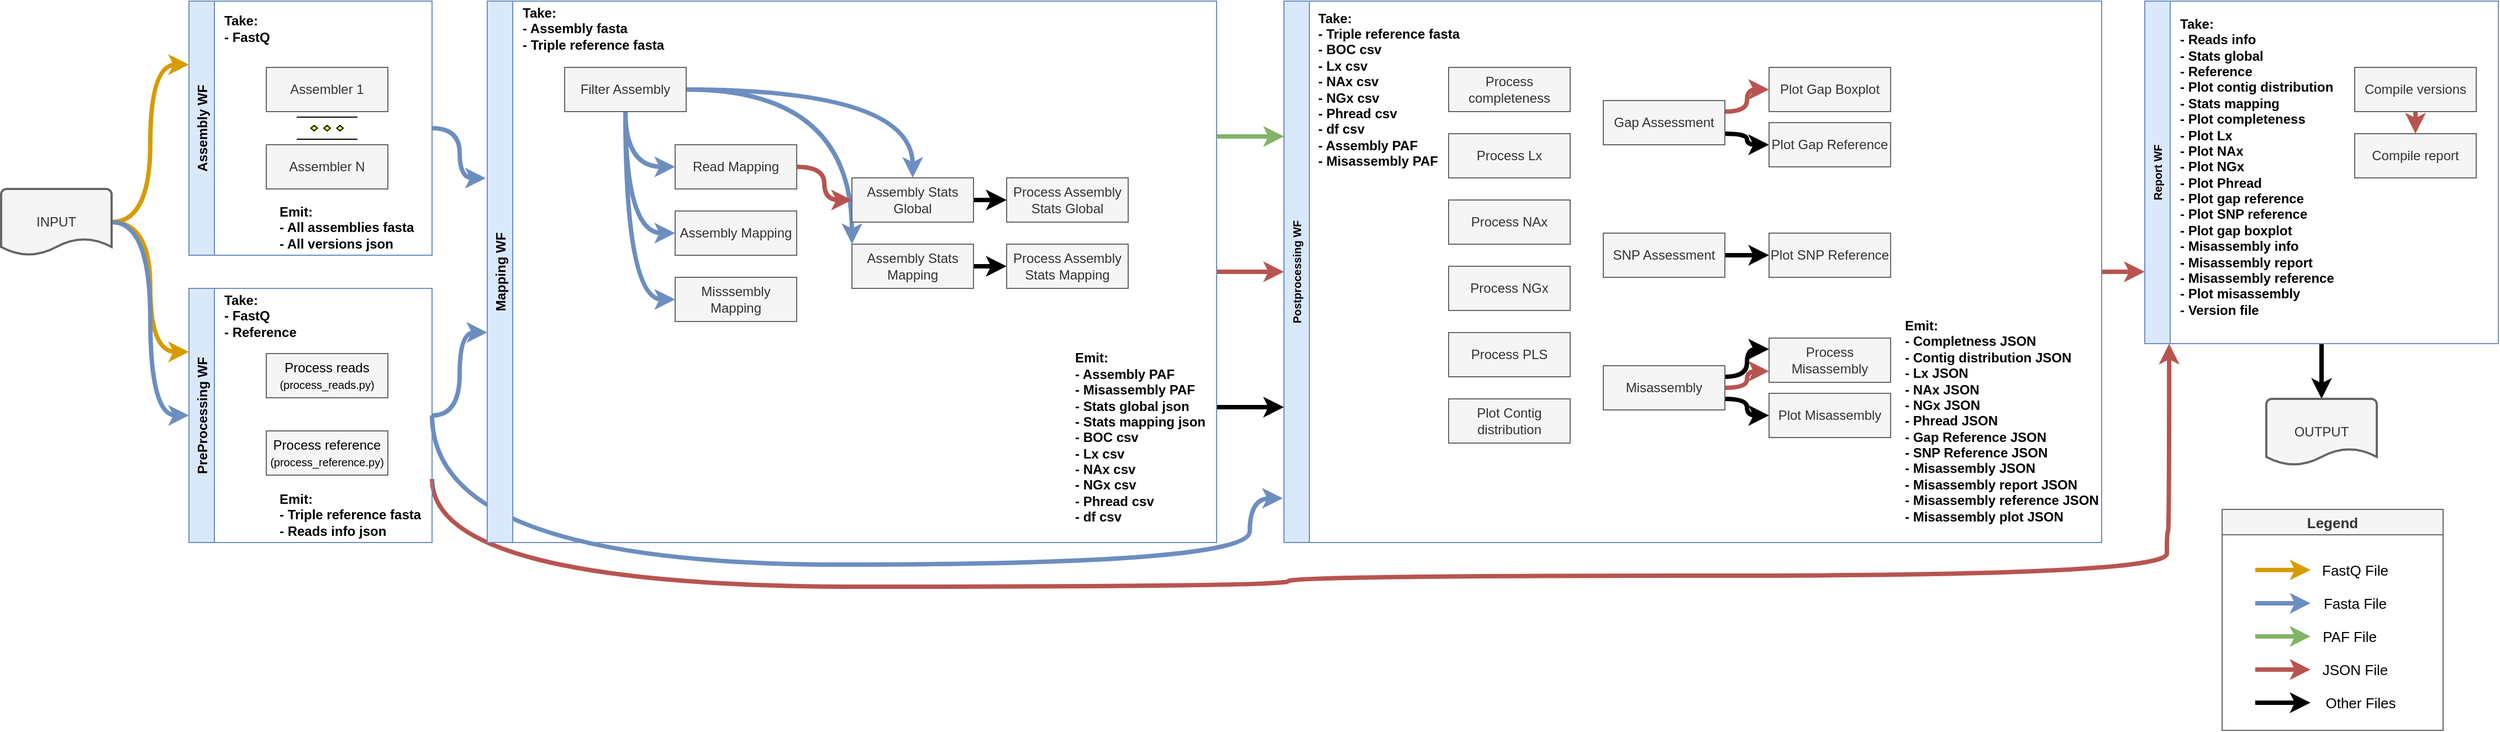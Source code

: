 <mxfile compressed="true" version="20.2.2" type="github"><diagram id="L3JVOThi_KwKU-qw43p4" name="Page-1"><mxGraphModel dx="946" dy="-181" grid="1" gridSize="10" guides="1" tooltips="1" connect="1" arrows="1" fold="1" page="1" pageScale="1" pageWidth="1169" pageHeight="827" math="0" shadow="0"><root><mxCell id="0"/><mxCell id="1" parent="0"/><mxCell id="0qf50a3RWWoPafWybqmz-42" style="edgeStyle=orthogonalEdgeStyle;rounded=0;orthogonalLoop=1;jettySize=auto;html=1;exitX=1;exitY=0.5;exitDx=0;exitDy=0;exitPerimeter=0;entryX=0;entryY=0.25;entryDx=0;entryDy=0;fillColor=#ffe6cc;strokeColor=#d79b00;strokeWidth=4;curved=1;" edge="1" parent="1" source="0qf50a3RWWoPafWybqmz-36" target="0qf50a3RWWoPafWybqmz-41"><mxGeometry relative="1" as="geometry"/></mxCell><mxCell id="0qf50a3RWWoPafWybqmz-71" style="edgeStyle=orthogonalEdgeStyle;curved=1;rounded=0;orthogonalLoop=1;jettySize=auto;html=1;exitX=1;exitY=0.5;exitDx=0;exitDy=0;exitPerimeter=0;entryX=0;entryY=0.25;entryDx=0;entryDy=0;fontSize=10;strokeWidth=4;fillColor=#ffe6cc;strokeColor=#d79b00;" edge="1" parent="1" source="0qf50a3RWWoPafWybqmz-36" target="0qf50a3RWWoPafWybqmz-38"><mxGeometry relative="1" as="geometry"/></mxCell><mxCell id="0qf50a3RWWoPafWybqmz-72" style="edgeStyle=orthogonalEdgeStyle;curved=1;rounded=0;orthogonalLoop=1;jettySize=auto;html=1;exitX=1;exitY=0.5;exitDx=0;exitDy=0;exitPerimeter=0;entryX=0;entryY=0.5;entryDx=0;entryDy=0;fontSize=10;strokeWidth=4;fillColor=#dae8fc;strokeColor=#6c8ebf;" edge="1" parent="1" source="0qf50a3RWWoPafWybqmz-36" target="0qf50a3RWWoPafWybqmz-38"><mxGeometry relative="1" as="geometry"/></mxCell><mxCell id="0qf50a3RWWoPafWybqmz-36" value="INPUT" style="strokeWidth=2;html=1;shape=mxgraph.flowchart.document2;whiteSpace=wrap;size=0.25;fillColor=#f5f5f5;fontColor=#333333;strokeColor=#666666;" vertex="1" parent="1"><mxGeometry x="20" y="1090" width="100" height="60" as="geometry"/></mxCell><mxCell id="0qf50a3RWWoPafWybqmz-79" style="edgeStyle=orthogonalEdgeStyle;curved=1;rounded=0;orthogonalLoop=1;jettySize=auto;html=1;exitX=1;exitY=0.5;exitDx=0;exitDy=0;entryX=0;entryY=0.612;entryDx=0;entryDy=0;fontSize=10;strokeWidth=4;fillColor=#dae8fc;strokeColor=#6c8ebf;entryPerimeter=0;" edge="1" parent="1" source="0qf50a3RWWoPafWybqmz-38" target="0qf50a3RWWoPafWybqmz-73"><mxGeometry relative="1" as="geometry"/></mxCell><mxCell id="0qf50a3RWWoPafWybqmz-102" style="edgeStyle=orthogonalEdgeStyle;curved=1;rounded=0;orthogonalLoop=1;jettySize=auto;html=1;exitX=1;exitY=0.5;exitDx=0;exitDy=0;fontSize=10;strokeWidth=4;fillColor=#dae8fc;strokeColor=#6c8ebf;" edge="1" parent="1" source="0qf50a3RWWoPafWybqmz-38"><mxGeometry relative="1" as="geometry"><mxPoint x="1180" y="1370" as="targetPoint"/><Array as="points"><mxPoint x="410" y="1430"/><mxPoint x="1150" y="1430"/><mxPoint x="1150" y="1370"/></Array></mxGeometry></mxCell><mxCell id="0qf50a3RWWoPafWybqmz-136" style="edgeStyle=orthogonalEdgeStyle;curved=1;rounded=0;orthogonalLoop=1;jettySize=auto;html=1;exitX=1;exitY=0.75;exitDx=0;exitDy=0;entryX=0.069;entryY=1;entryDx=0;entryDy=0;fontSize=10;strokeWidth=4;fillColor=#f8cecc;strokeColor=#b85450;entryPerimeter=0;" edge="1" parent="1" source="0qf50a3RWWoPafWybqmz-38" target="0qf50a3RWWoPafWybqmz-128"><mxGeometry relative="1" as="geometry"><Array as="points"><mxPoint x="410" y="1450"/><mxPoint x="1185" y="1450"/><mxPoint x="1185" y="1440"/><mxPoint x="1980" y="1440"/><mxPoint x="1980" y="1400"/><mxPoint x="1982" y="1400"/></Array></mxGeometry></mxCell><mxCell id="0qf50a3RWWoPafWybqmz-38" value="PreProcessing WF" style="swimlane;horizontal=0;fillColor=#dae8fc;strokeColor=#6c8ebf;" vertex="1" parent="1"><mxGeometry x="190" y="1180" width="220" height="230" as="geometry"/></mxCell><mxCell id="0qf50a3RWWoPafWybqmz-67" value="&lt;span style=&quot;color: rgb(0, 0, 0);&quot;&gt;Process reads&lt;/span&gt;&lt;br style=&quot;color: rgb(0, 0, 0);&quot;&gt;&lt;span style=&quot;color: rgb(0, 0, 0);&quot;&gt;&lt;font style=&quot;font-size: 10px;&quot;&gt;(process_reads.py)&lt;/font&gt;&lt;/span&gt;" style="rounded=0;whiteSpace=wrap;html=1;fillColor=#f5f5f5;fontColor=#333333;strokeColor=#666666;" vertex="1" parent="0qf50a3RWWoPafWybqmz-38"><mxGeometry x="70" y="59" width="110" height="40" as="geometry"/></mxCell><mxCell id="0qf50a3RWWoPafWybqmz-68" value="&lt;span style=&quot;color: rgb(0, 0, 0);&quot;&gt;Process reference&lt;/span&gt;&lt;br style=&quot;color: rgb(0, 0, 0);&quot;&gt;&lt;span style=&quot;color: rgb(0, 0, 0);&quot;&gt;&lt;font style=&quot;font-size: 10px;&quot;&gt;(process_reference.py)&lt;/font&gt;&lt;/span&gt;" style="rounded=0;whiteSpace=wrap;html=1;fillColor=#f5f5f5;fontColor=#333333;strokeColor=#666666;" vertex="1" parent="0qf50a3RWWoPafWybqmz-38"><mxGeometry x="70" y="129" width="110" height="40" as="geometry"/></mxCell><mxCell id="0qf50a3RWWoPafWybqmz-69" value="&lt;b&gt;Take:&lt;br&gt;- FastQ&lt;br&gt;- Reference&lt;br&gt;&lt;/b&gt;" style="text;html=1;strokeColor=none;fillColor=none;align=left;verticalAlign=middle;whiteSpace=wrap;rounded=0;" vertex="1" parent="0qf50a3RWWoPafWybqmz-38"><mxGeometry x="30" y="10" width="90" height="30" as="geometry"/></mxCell><mxCell id="0qf50a3RWWoPafWybqmz-70" value="&lt;b&gt;Emit:&lt;br&gt;- Triple reference fasta&lt;br&gt;- Reads info json&lt;br&gt;&lt;/b&gt;" style="text;html=1;strokeColor=none;fillColor=none;align=left;verticalAlign=middle;whiteSpace=wrap;rounded=0;" vertex="1" parent="0qf50a3RWWoPafWybqmz-38"><mxGeometry x="80" y="190" width="140" height="30" as="geometry"/></mxCell><mxCell id="0qf50a3RWWoPafWybqmz-80" style="edgeStyle=orthogonalEdgeStyle;curved=1;rounded=0;orthogonalLoop=1;jettySize=auto;html=1;exitX=1;exitY=0.5;exitDx=0;exitDy=0;entryX=-0.002;entryY=0.327;entryDx=0;entryDy=0;fontSize=10;strokeWidth=4;fillColor=#dae8fc;strokeColor=#6c8ebf;entryPerimeter=0;" edge="1" parent="1" source="0qf50a3RWWoPafWybqmz-41" target="0qf50a3RWWoPafWybqmz-73"><mxGeometry relative="1" as="geometry"/></mxCell><mxCell id="0qf50a3RWWoPafWybqmz-41" value="Assembly WF" style="swimlane;horizontal=0;fillColor=#dae8fc;strokeColor=#6c8ebf;" vertex="1" parent="1"><mxGeometry x="190" y="920" width="220" height="230" as="geometry"/></mxCell><mxCell id="0qf50a3RWWoPafWybqmz-47" value="&lt;b&gt;Take:&lt;br&gt;- FastQ&lt;br&gt;&lt;/b&gt;" style="text;html=1;strokeColor=none;fillColor=none;align=left;verticalAlign=middle;whiteSpace=wrap;rounded=0;" vertex="1" parent="0qf50a3RWWoPafWybqmz-41"><mxGeometry x="30" y="10" width="60" height="30" as="geometry"/></mxCell><mxCell id="0qf50a3RWWoPafWybqmz-62" value="&lt;b&gt;Emit:&lt;br&gt;- All assemblies fasta&lt;br&gt;- All versions json&lt;br&gt;&lt;/b&gt;" style="text;html=1;strokeColor=none;fillColor=none;align=left;verticalAlign=middle;whiteSpace=wrap;rounded=0;" vertex="1" parent="0qf50a3RWWoPafWybqmz-41"><mxGeometry x="80" y="190" width="134" height="30" as="geometry"/></mxCell><mxCell id="0qf50a3RWWoPafWybqmz-64" value="Assembler 1" style="rounded=0;whiteSpace=wrap;html=1;fillColor=#f5f5f5;fontColor=#333333;strokeColor=#666666;" vertex="1" parent="0qf50a3RWWoPafWybqmz-41"><mxGeometry x="70" y="60" width="110" height="40" as="geometry"/></mxCell><mxCell id="0qf50a3RWWoPafWybqmz-65" value="Assembler N" style="rounded=0;whiteSpace=wrap;html=1;fillColor=#f5f5f5;fontColor=#333333;strokeColor=#666666;" vertex="1" parent="0qf50a3RWWoPafWybqmz-41"><mxGeometry x="70" y="130" width="110" height="40" as="geometry"/></mxCell><mxCell id="0qf50a3RWWoPafWybqmz-66" value="" style="verticalLabelPosition=bottom;verticalAlign=top;html=1;shape=mxgraph.flowchart.parallel_mode;pointerEvents=1;fontSize=13;" vertex="1" parent="0qf50a3RWWoPafWybqmz-41"><mxGeometry x="97.5" y="105" width="55" height="20" as="geometry"/></mxCell><mxCell id="0qf50a3RWWoPafWybqmz-49" value="Legend" style="swimlane;fontStyle=1;fontSize=13;fillColor=#f5f5f5;fontColor=#333333;strokeColor=#666666;" vertex="1" parent="1"><mxGeometry x="2030" y="1380" width="200" height="200" as="geometry"/></mxCell><mxCell id="0qf50a3RWWoPafWybqmz-50" value="FastQ File" style="text;html=1;align=center;verticalAlign=middle;resizable=0;points=[];autosize=1;strokeColor=none;fillColor=none;fontSize=13;" vertex="1" parent="0qf50a3RWWoPafWybqmz-49"><mxGeometry x="80" y="40" width="80" height="30" as="geometry"/></mxCell><mxCell id="0qf50a3RWWoPafWybqmz-52" value="Fasta File" style="text;html=1;align=center;verticalAlign=middle;resizable=0;points=[];autosize=1;strokeColor=none;fillColor=none;fontSize=13;" vertex="1" parent="0qf50a3RWWoPafWybqmz-49"><mxGeometry x="80" y="70" width="80" height="30" as="geometry"/></mxCell><mxCell id="0qf50a3RWWoPafWybqmz-53" value="" style="endArrow=classic;html=1;rounded=0;fontSize=13;strokeWidth=4;fillColor=#dae8fc;strokeColor=#6c8ebf;" edge="1" parent="0qf50a3RWWoPafWybqmz-49" target="0qf50a3RWWoPafWybqmz-52"><mxGeometry width="50" height="50" relative="1" as="geometry"><mxPoint x="30" y="85" as="sourcePoint"/><mxPoint x="760" y="190" as="targetPoint"/></mxGeometry></mxCell><mxCell id="0qf50a3RWWoPafWybqmz-54" value="PAF File" style="text;html=1;align=center;verticalAlign=middle;resizable=0;points=[];autosize=1;strokeColor=none;fillColor=none;fontSize=13;" vertex="1" parent="0qf50a3RWWoPafWybqmz-49"><mxGeometry x="80" y="100" width="70" height="30" as="geometry"/></mxCell><mxCell id="0qf50a3RWWoPafWybqmz-55" value="" style="endArrow=classic;html=1;rounded=0;fontSize=13;strokeWidth=4;fillColor=#d5e8d4;strokeColor=#82b366;" edge="1" parent="0qf50a3RWWoPafWybqmz-49" target="0qf50a3RWWoPafWybqmz-54"><mxGeometry width="50" height="50" relative="1" as="geometry"><mxPoint x="30" y="115" as="sourcePoint"/><mxPoint x="760" y="220" as="targetPoint"/></mxGeometry></mxCell><mxCell id="0qf50a3RWWoPafWybqmz-56" value="JSON File" style="text;html=1;align=center;verticalAlign=middle;resizable=0;points=[];autosize=1;strokeColor=none;fillColor=none;fontSize=13;" vertex="1" parent="0qf50a3RWWoPafWybqmz-49"><mxGeometry x="80" y="130" width="80" height="30" as="geometry"/></mxCell><mxCell id="0qf50a3RWWoPafWybqmz-57" value="" style="endArrow=classic;html=1;rounded=0;fontSize=13;strokeWidth=4;fillColor=#f8cecc;strokeColor=#b85450;" edge="1" parent="0qf50a3RWWoPafWybqmz-49" target="0qf50a3RWWoPafWybqmz-56"><mxGeometry width="50" height="50" relative="1" as="geometry"><mxPoint x="30" y="145" as="sourcePoint"/><mxPoint x="760" y="250" as="targetPoint"/></mxGeometry></mxCell><mxCell id="0qf50a3RWWoPafWybqmz-58" value="Other Files" style="text;html=1;align=center;verticalAlign=middle;resizable=0;points=[];autosize=1;strokeColor=none;fillColor=none;fontSize=13;" vertex="1" parent="0qf50a3RWWoPafWybqmz-49"><mxGeometry x="80" y="160" width="90" height="30" as="geometry"/></mxCell><mxCell id="0qf50a3RWWoPafWybqmz-59" value="" style="endArrow=classic;html=1;rounded=0;fontSize=13;strokeWidth=4;" edge="1" parent="0qf50a3RWWoPafWybqmz-49" target="0qf50a3RWWoPafWybqmz-58"><mxGeometry width="50" height="50" relative="1" as="geometry"><mxPoint x="30" y="175" as="sourcePoint"/><mxPoint x="760" y="280" as="targetPoint"/></mxGeometry></mxCell><mxCell id="0qf50a3RWWoPafWybqmz-61" value="" style="endArrow=classic;html=1;rounded=0;fontSize=13;strokeWidth=4;fillColor=#ffe6cc;strokeColor=#d79b00;" edge="1" parent="0qf50a3RWWoPafWybqmz-49"><mxGeometry width="50" height="50" relative="1" as="geometry"><mxPoint x="30" y="54.83" as="sourcePoint"/><mxPoint x="80" y="54.83" as="targetPoint"/></mxGeometry></mxCell><mxCell id="0qf50a3RWWoPafWybqmz-98" style="edgeStyle=orthogonalEdgeStyle;curved=1;rounded=0;orthogonalLoop=1;jettySize=auto;html=1;exitX=1;exitY=0.25;exitDx=0;exitDy=0;entryX=0;entryY=0.25;entryDx=0;entryDy=0;fontSize=10;strokeWidth=4;fillColor=#d5e8d4;strokeColor=#82b366;" edge="1" parent="1" source="0qf50a3RWWoPafWybqmz-73" target="0qf50a3RWWoPafWybqmz-97"><mxGeometry relative="1" as="geometry"/></mxCell><mxCell id="0qf50a3RWWoPafWybqmz-99" style="edgeStyle=orthogonalEdgeStyle;curved=1;rounded=0;orthogonalLoop=1;jettySize=auto;html=1;exitX=1;exitY=0.5;exitDx=0;exitDy=0;entryX=0;entryY=0.5;entryDx=0;entryDy=0;fontSize=10;strokeWidth=4;fillColor=#f8cecc;strokeColor=#b85450;" edge="1" parent="1" source="0qf50a3RWWoPafWybqmz-73" target="0qf50a3RWWoPafWybqmz-97"><mxGeometry relative="1" as="geometry"/></mxCell><mxCell id="0qf50a3RWWoPafWybqmz-100" style="edgeStyle=orthogonalEdgeStyle;curved=1;rounded=0;orthogonalLoop=1;jettySize=auto;html=1;exitX=1;exitY=0.75;exitDx=0;exitDy=0;entryX=0;entryY=0.75;entryDx=0;entryDy=0;fontSize=10;strokeWidth=4;" edge="1" parent="1" source="0qf50a3RWWoPafWybqmz-73" target="0qf50a3RWWoPafWybqmz-97"><mxGeometry relative="1" as="geometry"/></mxCell><mxCell id="0qf50a3RWWoPafWybqmz-73" value="Mapping WF" style="swimlane;horizontal=0;fillColor=#dae8fc;strokeColor=#6c8ebf;startSize=23;" vertex="1" parent="1"><mxGeometry x="460" y="920" width="660" height="490" as="geometry"/></mxCell><mxCell id="0qf50a3RWWoPafWybqmz-74" value="&lt;b&gt;Take:&lt;br&gt;- Assembly fasta&lt;br&gt;- Triple reference fasta&lt;br&gt;&lt;/b&gt;" style="text;html=1;strokeColor=none;fillColor=none;align=left;verticalAlign=middle;whiteSpace=wrap;rounded=0;" vertex="1" parent="0qf50a3RWWoPafWybqmz-73"><mxGeometry x="30" y="10" width="140" height="30" as="geometry"/></mxCell><mxCell id="0qf50a3RWWoPafWybqmz-83" style="edgeStyle=orthogonalEdgeStyle;curved=1;rounded=0;orthogonalLoop=1;jettySize=auto;html=1;exitX=0.5;exitY=1;exitDx=0;exitDy=0;entryX=0;entryY=0.5;entryDx=0;entryDy=0;fontSize=10;strokeWidth=4;fillColor=#dae8fc;strokeColor=#6c8ebf;" edge="1" parent="0qf50a3RWWoPafWybqmz-73" source="0qf50a3RWWoPafWybqmz-76" target="0qf50a3RWWoPafWybqmz-77"><mxGeometry relative="1" as="geometry"/></mxCell><mxCell id="0qf50a3RWWoPafWybqmz-86" style="edgeStyle=orthogonalEdgeStyle;curved=1;rounded=0;orthogonalLoop=1;jettySize=auto;html=1;exitX=0.5;exitY=1;exitDx=0;exitDy=0;entryX=0;entryY=0.5;entryDx=0;entryDy=0;fontSize=10;strokeWidth=4;fillColor=#dae8fc;strokeColor=#6c8ebf;" edge="1" parent="0qf50a3RWWoPafWybqmz-73" source="0qf50a3RWWoPafWybqmz-76" target="0qf50a3RWWoPafWybqmz-84"><mxGeometry relative="1" as="geometry"/></mxCell><mxCell id="0qf50a3RWWoPafWybqmz-87" style="edgeStyle=orthogonalEdgeStyle;curved=1;rounded=0;orthogonalLoop=1;jettySize=auto;html=1;exitX=0.5;exitY=1;exitDx=0;exitDy=0;entryX=0;entryY=0.5;entryDx=0;entryDy=0;fontSize=10;strokeWidth=4;fillColor=#dae8fc;strokeColor=#6c8ebf;" edge="1" parent="0qf50a3RWWoPafWybqmz-73" source="0qf50a3RWWoPafWybqmz-76" target="0qf50a3RWWoPafWybqmz-85"><mxGeometry relative="1" as="geometry"/></mxCell><mxCell id="0qf50a3RWWoPafWybqmz-90" style="edgeStyle=orthogonalEdgeStyle;curved=1;rounded=0;orthogonalLoop=1;jettySize=auto;html=1;exitX=1;exitY=0.5;exitDx=0;exitDy=0;fontSize=10;strokeWidth=4;fillColor=#dae8fc;strokeColor=#6c8ebf;" edge="1" parent="0qf50a3RWWoPafWybqmz-73" source="0qf50a3RWWoPafWybqmz-76" target="0qf50a3RWWoPafWybqmz-88"><mxGeometry relative="1" as="geometry"/></mxCell><mxCell id="0qf50a3RWWoPafWybqmz-92" style="edgeStyle=orthogonalEdgeStyle;curved=1;rounded=0;orthogonalLoop=1;jettySize=auto;html=1;exitX=1;exitY=0.5;exitDx=0;exitDy=0;entryX=0;entryY=0;entryDx=0;entryDy=0;fontSize=10;strokeWidth=4;fillColor=#dae8fc;strokeColor=#6c8ebf;" edge="1" parent="0qf50a3RWWoPafWybqmz-73" source="0qf50a3RWWoPafWybqmz-76" target="0qf50a3RWWoPafWybqmz-89"><mxGeometry relative="1" as="geometry"/></mxCell><mxCell id="0qf50a3RWWoPafWybqmz-76" value="Filter Assembly" style="rounded=0;whiteSpace=wrap;html=1;fillColor=#f5f5f5;fontColor=#333333;strokeColor=#666666;" vertex="1" parent="0qf50a3RWWoPafWybqmz-73"><mxGeometry x="70" y="60" width="110" height="40" as="geometry"/></mxCell><mxCell id="0qf50a3RWWoPafWybqmz-91" style="edgeStyle=orthogonalEdgeStyle;curved=1;rounded=0;orthogonalLoop=1;jettySize=auto;html=1;exitX=1;exitY=0.5;exitDx=0;exitDy=0;entryX=0;entryY=0.5;entryDx=0;entryDy=0;fontSize=10;strokeWidth=4;fillColor=#f8cecc;strokeColor=#b85450;" edge="1" parent="0qf50a3RWWoPafWybqmz-73" source="0qf50a3RWWoPafWybqmz-77" target="0qf50a3RWWoPafWybqmz-88"><mxGeometry relative="1" as="geometry"/></mxCell><mxCell id="0qf50a3RWWoPafWybqmz-77" value="Read Mapping" style="rounded=0;whiteSpace=wrap;html=1;fillColor=#f5f5f5;fontColor=#333333;strokeColor=#666666;" vertex="1" parent="0qf50a3RWWoPafWybqmz-73"><mxGeometry x="170" y="130" width="110" height="40" as="geometry"/></mxCell><mxCell id="0qf50a3RWWoPafWybqmz-81" value="&lt;b&gt;Emit:&lt;br&gt;- Assembly PAF&lt;br&gt;- Misassembly PAF&lt;br&gt;- Stats global json&lt;br&gt;- Stats mapping json&lt;br&gt;- BOC csv&lt;br&gt;- Lx csv&lt;br&gt;- NAx csv&lt;br&gt;- NGx csv&lt;br&gt;- Phread csv&lt;br&gt;- df csv&lt;br&gt;&lt;/b&gt;" style="text;html=1;strokeColor=none;fillColor=none;align=left;verticalAlign=middle;whiteSpace=wrap;rounded=0;" vertex="1" parent="0qf50a3RWWoPafWybqmz-73"><mxGeometry x="530" y="310" width="120" height="170" as="geometry"/></mxCell><mxCell id="0qf50a3RWWoPafWybqmz-84" value="Assembly Mapping" style="rounded=0;whiteSpace=wrap;html=1;fillColor=#f5f5f5;fontColor=#333333;strokeColor=#666666;" vertex="1" parent="0qf50a3RWWoPafWybqmz-73"><mxGeometry x="170" y="190" width="110" height="40" as="geometry"/></mxCell><mxCell id="0qf50a3RWWoPafWybqmz-85" value="Misssembly Mapping" style="rounded=0;whiteSpace=wrap;html=1;fillColor=#f5f5f5;fontColor=#333333;strokeColor=#666666;" vertex="1" parent="0qf50a3RWWoPafWybqmz-73"><mxGeometry x="170" y="250" width="110" height="40" as="geometry"/></mxCell><mxCell id="0qf50a3RWWoPafWybqmz-94" style="edgeStyle=orthogonalEdgeStyle;curved=1;rounded=0;orthogonalLoop=1;jettySize=auto;html=1;exitX=1;exitY=0.5;exitDx=0;exitDy=0;entryX=0;entryY=0.5;entryDx=0;entryDy=0;fontSize=10;strokeWidth=4;" edge="1" parent="0qf50a3RWWoPafWybqmz-73" source="0qf50a3RWWoPafWybqmz-88" target="0qf50a3RWWoPafWybqmz-93"><mxGeometry relative="1" as="geometry"/></mxCell><mxCell id="0qf50a3RWWoPafWybqmz-88" value="Assembly Stats Global" style="rounded=0;whiteSpace=wrap;html=1;fillColor=#f5f5f5;fontColor=#333333;strokeColor=#666666;" vertex="1" parent="0qf50a3RWWoPafWybqmz-73"><mxGeometry x="330" y="160" width="110" height="40" as="geometry"/></mxCell><mxCell id="0qf50a3RWWoPafWybqmz-96" style="edgeStyle=orthogonalEdgeStyle;curved=1;rounded=0;orthogonalLoop=1;jettySize=auto;html=1;exitX=1;exitY=0.5;exitDx=0;exitDy=0;entryX=0;entryY=0.5;entryDx=0;entryDy=0;fontSize=10;strokeWidth=4;" edge="1" parent="0qf50a3RWWoPafWybqmz-73" source="0qf50a3RWWoPafWybqmz-89" target="0qf50a3RWWoPafWybqmz-95"><mxGeometry relative="1" as="geometry"/></mxCell><mxCell id="0qf50a3RWWoPafWybqmz-89" value="Assembly Stats Mapping" style="rounded=0;whiteSpace=wrap;html=1;fillColor=#f5f5f5;fontColor=#333333;strokeColor=#666666;" vertex="1" parent="0qf50a3RWWoPafWybqmz-73"><mxGeometry x="330" y="220" width="110" height="40" as="geometry"/></mxCell><mxCell id="0qf50a3RWWoPafWybqmz-93" value="Process Assembly Stats Global" style="rounded=0;whiteSpace=wrap;html=1;fillColor=#f5f5f5;fontColor=#333333;strokeColor=#666666;" vertex="1" parent="0qf50a3RWWoPafWybqmz-73"><mxGeometry x="470" y="160" width="110" height="40" as="geometry"/></mxCell><mxCell id="0qf50a3RWWoPafWybqmz-95" value="Process Assembly Stats Mapping" style="rounded=0;whiteSpace=wrap;html=1;fillColor=#f5f5f5;fontColor=#333333;strokeColor=#666666;" vertex="1" parent="0qf50a3RWWoPafWybqmz-73"><mxGeometry x="470" y="220" width="110" height="40" as="geometry"/></mxCell><mxCell id="0qf50a3RWWoPafWybqmz-135" style="edgeStyle=orthogonalEdgeStyle;curved=1;rounded=0;orthogonalLoop=1;jettySize=auto;html=1;exitX=1;exitY=0.5;exitDx=0;exitDy=0;fontSize=10;strokeWidth=4;fillColor=#f8cecc;strokeColor=#b85450;entryX=0;entryY=0.79;entryDx=0;entryDy=0;entryPerimeter=0;" edge="1" parent="1" source="0qf50a3RWWoPafWybqmz-97" target="0qf50a3RWWoPafWybqmz-128"><mxGeometry relative="1" as="geometry"/></mxCell><mxCell id="0qf50a3RWWoPafWybqmz-97" value="Postprocessing WF" style="swimlane;horizontal=0;fontSize=10;fillColor=#dae8fc;strokeColor=#6c8ebf;" vertex="1" parent="1"><mxGeometry x="1181" y="920" width="740" height="490" as="geometry"/></mxCell><mxCell id="0qf50a3RWWoPafWybqmz-101" value="&lt;b&gt;Take:&lt;br&gt;- Triple reference fasta&lt;br&gt;- BOC csv&lt;br&gt;-&amp;nbsp;&lt;/b&gt;&lt;b&gt;Lx csv&lt;br&gt;- NAx csv&lt;br&gt;- NGx csv&lt;br&gt;- Phread csv&lt;br&gt;- df csv&lt;br&gt;&lt;/b&gt;&lt;b&gt;- Assembly PAF&lt;br&gt;- Misassembly PAF&lt;br&gt;&lt;/b&gt;" style="text;html=1;strokeColor=none;fillColor=none;align=left;verticalAlign=middle;whiteSpace=wrap;rounded=0;" vertex="1" parent="0qf50a3RWWoPafWybqmz-97"><mxGeometry x="29" y="10" width="141" height="140" as="geometry"/></mxCell><mxCell id="0qf50a3RWWoPafWybqmz-103" value="Process completeness" style="rounded=0;whiteSpace=wrap;html=1;fillColor=#f5f5f5;fontColor=#333333;strokeColor=#666666;" vertex="1" parent="0qf50a3RWWoPafWybqmz-97"><mxGeometry x="149" y="60" width="110" height="40" as="geometry"/></mxCell><mxCell id="0qf50a3RWWoPafWybqmz-104" value="Process Lx" style="rounded=0;whiteSpace=wrap;html=1;fillColor=#f5f5f5;fontColor=#333333;strokeColor=#666666;" vertex="1" parent="0qf50a3RWWoPafWybqmz-97"><mxGeometry x="149" y="120" width="110" height="40" as="geometry"/></mxCell><mxCell id="0qf50a3RWWoPafWybqmz-105" value="Process NAx" style="rounded=0;whiteSpace=wrap;html=1;fillColor=#f5f5f5;fontColor=#333333;strokeColor=#666666;" vertex="1" parent="0qf50a3RWWoPafWybqmz-97"><mxGeometry x="149" y="180" width="110" height="40" as="geometry"/></mxCell><mxCell id="0qf50a3RWWoPafWybqmz-106" value="Process NGx" style="rounded=0;whiteSpace=wrap;html=1;fillColor=#f5f5f5;fontColor=#333333;strokeColor=#666666;" vertex="1" parent="0qf50a3RWWoPafWybqmz-97"><mxGeometry x="149" y="240" width="110" height="40" as="geometry"/></mxCell><mxCell id="0qf50a3RWWoPafWybqmz-107" value="Process PLS" style="rounded=0;whiteSpace=wrap;html=1;fillColor=#f5f5f5;fontColor=#333333;strokeColor=#666666;" vertex="1" parent="0qf50a3RWWoPafWybqmz-97"><mxGeometry x="149" y="300" width="110" height="40" as="geometry"/></mxCell><mxCell id="0qf50a3RWWoPafWybqmz-108" value="Plot Contig distribution" style="rounded=0;whiteSpace=wrap;html=1;fillColor=#f5f5f5;fontColor=#333333;strokeColor=#666666;" vertex="1" parent="0qf50a3RWWoPafWybqmz-97"><mxGeometry x="149" y="360" width="110" height="40" as="geometry"/></mxCell><mxCell id="0qf50a3RWWoPafWybqmz-115" style="edgeStyle=orthogonalEdgeStyle;curved=1;rounded=0;orthogonalLoop=1;jettySize=auto;html=1;exitX=1;exitY=0.25;exitDx=0;exitDy=0;entryX=0;entryY=0.5;entryDx=0;entryDy=0;fontSize=10;strokeWidth=4;fillColor=#f8cecc;strokeColor=#b85450;" edge="1" parent="0qf50a3RWWoPafWybqmz-97" source="0qf50a3RWWoPafWybqmz-109" target="0qf50a3RWWoPafWybqmz-111"><mxGeometry relative="1" as="geometry"/></mxCell><mxCell id="0qf50a3RWWoPafWybqmz-117" style="edgeStyle=orthogonalEdgeStyle;curved=1;rounded=0;orthogonalLoop=1;jettySize=auto;html=1;exitX=1;exitY=0.75;exitDx=0;exitDy=0;entryX=0;entryY=0.5;entryDx=0;entryDy=0;fontSize=10;strokeWidth=4;" edge="1" parent="0qf50a3RWWoPafWybqmz-97" source="0qf50a3RWWoPafWybqmz-109" target="0qf50a3RWWoPafWybqmz-112"><mxGeometry relative="1" as="geometry"/></mxCell><mxCell id="0qf50a3RWWoPafWybqmz-109" value="Gap Assessment" style="rounded=0;whiteSpace=wrap;html=1;fillColor=#f5f5f5;fontColor=#333333;strokeColor=#666666;" vertex="1" parent="0qf50a3RWWoPafWybqmz-97"><mxGeometry x="289" y="90" width="110" height="40" as="geometry"/></mxCell><mxCell id="0qf50a3RWWoPafWybqmz-119" style="edgeStyle=orthogonalEdgeStyle;curved=1;rounded=0;orthogonalLoop=1;jettySize=auto;html=1;exitX=1;exitY=0.5;exitDx=0;exitDy=0;entryX=0;entryY=0.5;entryDx=0;entryDy=0;fontSize=10;strokeWidth=4;" edge="1" parent="0qf50a3RWWoPafWybqmz-97" source="0qf50a3RWWoPafWybqmz-110" target="0qf50a3RWWoPafWybqmz-118"><mxGeometry relative="1" as="geometry"/></mxCell><mxCell id="0qf50a3RWWoPafWybqmz-110" value="SNP Assessment" style="rounded=0;whiteSpace=wrap;html=1;fillColor=#f5f5f5;fontColor=#333333;strokeColor=#666666;" vertex="1" parent="0qf50a3RWWoPafWybqmz-97"><mxGeometry x="289" y="210" width="110" height="40" as="geometry"/></mxCell><mxCell id="0qf50a3RWWoPafWybqmz-111" value="Plot Gap Boxplot" style="rounded=0;whiteSpace=wrap;html=1;fillColor=#f5f5f5;fontColor=#333333;strokeColor=#666666;" vertex="1" parent="0qf50a3RWWoPafWybqmz-97"><mxGeometry x="439" y="60" width="110" height="40" as="geometry"/></mxCell><mxCell id="0qf50a3RWWoPafWybqmz-112" value="Plot Gap Reference" style="rounded=0;whiteSpace=wrap;html=1;fillColor=#f5f5f5;fontColor=#333333;strokeColor=#666666;" vertex="1" parent="0qf50a3RWWoPafWybqmz-97"><mxGeometry x="439" y="110" width="110" height="40" as="geometry"/></mxCell><mxCell id="0qf50a3RWWoPafWybqmz-118" value="Plot SNP Reference" style="rounded=0;whiteSpace=wrap;html=1;fillColor=#f5f5f5;fontColor=#333333;strokeColor=#666666;" vertex="1" parent="0qf50a3RWWoPafWybqmz-97"><mxGeometry x="439" y="210" width="110" height="40" as="geometry"/></mxCell><mxCell id="0qf50a3RWWoPafWybqmz-124" style="edgeStyle=orthogonalEdgeStyle;curved=1;rounded=0;orthogonalLoop=1;jettySize=auto;html=1;exitX=1;exitY=0.75;exitDx=0;exitDy=0;entryX=0;entryY=0.5;entryDx=0;entryDy=0;fontSize=10;strokeWidth=4;" edge="1" parent="0qf50a3RWWoPafWybqmz-97" source="0qf50a3RWWoPafWybqmz-120" target="0qf50a3RWWoPafWybqmz-123"><mxGeometry relative="1" as="geometry"/></mxCell><mxCell id="0qf50a3RWWoPafWybqmz-125" style="edgeStyle=orthogonalEdgeStyle;curved=1;rounded=0;orthogonalLoop=1;jettySize=auto;html=1;exitX=1;exitY=0.25;exitDx=0;exitDy=0;entryX=0;entryY=0.25;entryDx=0;entryDy=0;fontSize=10;strokeWidth=4;" edge="1" parent="0qf50a3RWWoPafWybqmz-97" source="0qf50a3RWWoPafWybqmz-120" target="0qf50a3RWWoPafWybqmz-122"><mxGeometry relative="1" as="geometry"/></mxCell><mxCell id="0qf50a3RWWoPafWybqmz-126" style="edgeStyle=orthogonalEdgeStyle;curved=1;rounded=0;orthogonalLoop=1;jettySize=auto;html=1;exitX=1;exitY=0.5;exitDx=0;exitDy=0;entryX=0;entryY=0.75;entryDx=0;entryDy=0;fontSize=10;strokeWidth=4;fillColor=#f8cecc;strokeColor=#b85450;" edge="1" parent="0qf50a3RWWoPafWybqmz-97" source="0qf50a3RWWoPafWybqmz-120" target="0qf50a3RWWoPafWybqmz-122"><mxGeometry relative="1" as="geometry"/></mxCell><mxCell id="0qf50a3RWWoPafWybqmz-120" value="Misassembly" style="rounded=0;whiteSpace=wrap;html=1;fillColor=#f5f5f5;fontColor=#333333;strokeColor=#666666;" vertex="1" parent="0qf50a3RWWoPafWybqmz-97"><mxGeometry x="289" y="330" width="110" height="40" as="geometry"/></mxCell><mxCell id="0qf50a3RWWoPafWybqmz-122" value="Process Misassembly" style="rounded=0;whiteSpace=wrap;html=1;fillColor=#f5f5f5;fontColor=#333333;strokeColor=#666666;" vertex="1" parent="0qf50a3RWWoPafWybqmz-97"><mxGeometry x="439" y="305" width="110" height="40" as="geometry"/></mxCell><mxCell id="0qf50a3RWWoPafWybqmz-123" value="Plot Misassembly" style="rounded=0;whiteSpace=wrap;html=1;fillColor=#f5f5f5;fontColor=#333333;strokeColor=#666666;" vertex="1" parent="0qf50a3RWWoPafWybqmz-97"><mxGeometry x="439" y="355" width="110" height="40" as="geometry"/></mxCell><mxCell id="0qf50a3RWWoPafWybqmz-127" value="&lt;b&gt;Emit:&lt;br&gt;- Completness JSON&lt;br&gt;- Contig distribution JSON&lt;br&gt;- Lx JSON&lt;br&gt;- NAx JSON&lt;br&gt;- NGx JSON&lt;br&gt;- Phread JSON&lt;br&gt;- Gap Reference JSON&lt;br&gt;- SNP Reference JSON&lt;br&gt;- Misassembly JSON&lt;br&gt;- Misassembly report JSON&lt;br&gt;- Misassembly reference JSON&lt;br&gt;- Misassembly plot JSON&lt;br&gt;&lt;/b&gt;" style="text;html=1;strokeColor=none;fillColor=none;align=left;verticalAlign=middle;whiteSpace=wrap;rounded=0;" vertex="1" parent="0qf50a3RWWoPafWybqmz-97"><mxGeometry x="560" y="280" width="180" height="200" as="geometry"/></mxCell><mxCell id="0qf50a3RWWoPafWybqmz-134" style="edgeStyle=orthogonalEdgeStyle;curved=1;rounded=0;orthogonalLoop=1;jettySize=auto;html=1;exitX=0.5;exitY=1;exitDx=0;exitDy=0;fontSize=10;strokeWidth=4;" edge="1" parent="1" source="0qf50a3RWWoPafWybqmz-128" target="0qf50a3RWWoPafWybqmz-133"><mxGeometry relative="1" as="geometry"/></mxCell><mxCell id="0qf50a3RWWoPafWybqmz-128" value="Report WF" style="swimlane;horizontal=0;fontSize=10;fillColor=#dae8fc;strokeColor=#6c8ebf;" vertex="1" parent="1"><mxGeometry x="1960" y="920" width="320" height="310" as="geometry"/></mxCell><mxCell id="0qf50a3RWWoPafWybqmz-129" value="&lt;b&gt;Take:&lt;br&gt;&lt;/b&gt;&lt;b&gt;- Reads info&lt;br&gt;- Stats global&lt;br&gt;- Reference&lt;br&gt;- Plot contig distribution&lt;br&gt;- Stats mapping&lt;br&gt;- Plot completeness&lt;br&gt;- Plot Lx&lt;br&gt;- Plot NAx&lt;br&gt;- Plot NGx&lt;br&gt;- Plot Phread&lt;br&gt;- Plot gap reference&lt;br&gt;- Plot SNP reference&lt;br&gt;- Plot gap boxplot&lt;br&gt;- Misassembly info&lt;br&gt;- Misassembly report&lt;br&gt;- Misassembly reference&lt;br&gt;- Plot misassembly&lt;br&gt;- Version file&lt;br&gt;&lt;/b&gt;" style="text;html=1;strokeColor=none;fillColor=none;align=left;verticalAlign=middle;whiteSpace=wrap;rounded=0;" vertex="1" parent="0qf50a3RWWoPafWybqmz-128"><mxGeometry x="30" y="10" width="170" height="280" as="geometry"/></mxCell><mxCell id="0qf50a3RWWoPafWybqmz-132" style="edgeStyle=orthogonalEdgeStyle;curved=1;rounded=0;orthogonalLoop=1;jettySize=auto;html=1;exitX=0.5;exitY=1;exitDx=0;exitDy=0;entryX=0.5;entryY=0;entryDx=0;entryDy=0;fontSize=10;strokeWidth=4;fillColor=#f8cecc;strokeColor=#b85450;" edge="1" parent="0qf50a3RWWoPafWybqmz-128" source="0qf50a3RWWoPafWybqmz-130" target="0qf50a3RWWoPafWybqmz-131"><mxGeometry relative="1" as="geometry"/></mxCell><mxCell id="0qf50a3RWWoPafWybqmz-130" value="Compile versions" style="rounded=0;whiteSpace=wrap;html=1;fillColor=#f5f5f5;fontColor=#333333;strokeColor=#666666;" vertex="1" parent="0qf50a3RWWoPafWybqmz-128"><mxGeometry x="190" y="60" width="110" height="40" as="geometry"/></mxCell><mxCell id="0qf50a3RWWoPafWybqmz-131" value="Compile report" style="rounded=0;whiteSpace=wrap;html=1;fillColor=#f5f5f5;fontColor=#333333;strokeColor=#666666;" vertex="1" parent="0qf50a3RWWoPafWybqmz-128"><mxGeometry x="190" y="120" width="110" height="40" as="geometry"/></mxCell><mxCell id="0qf50a3RWWoPafWybqmz-133" value="OUTPUT" style="strokeWidth=2;html=1;shape=mxgraph.flowchart.document2;whiteSpace=wrap;size=0.25;fillColor=#f5f5f5;fontColor=#333333;strokeColor=#666666;" vertex="1" parent="1"><mxGeometry x="2070" y="1280" width="100" height="60" as="geometry"/></mxCell></root></mxGraphModel></diagram></mxfile>